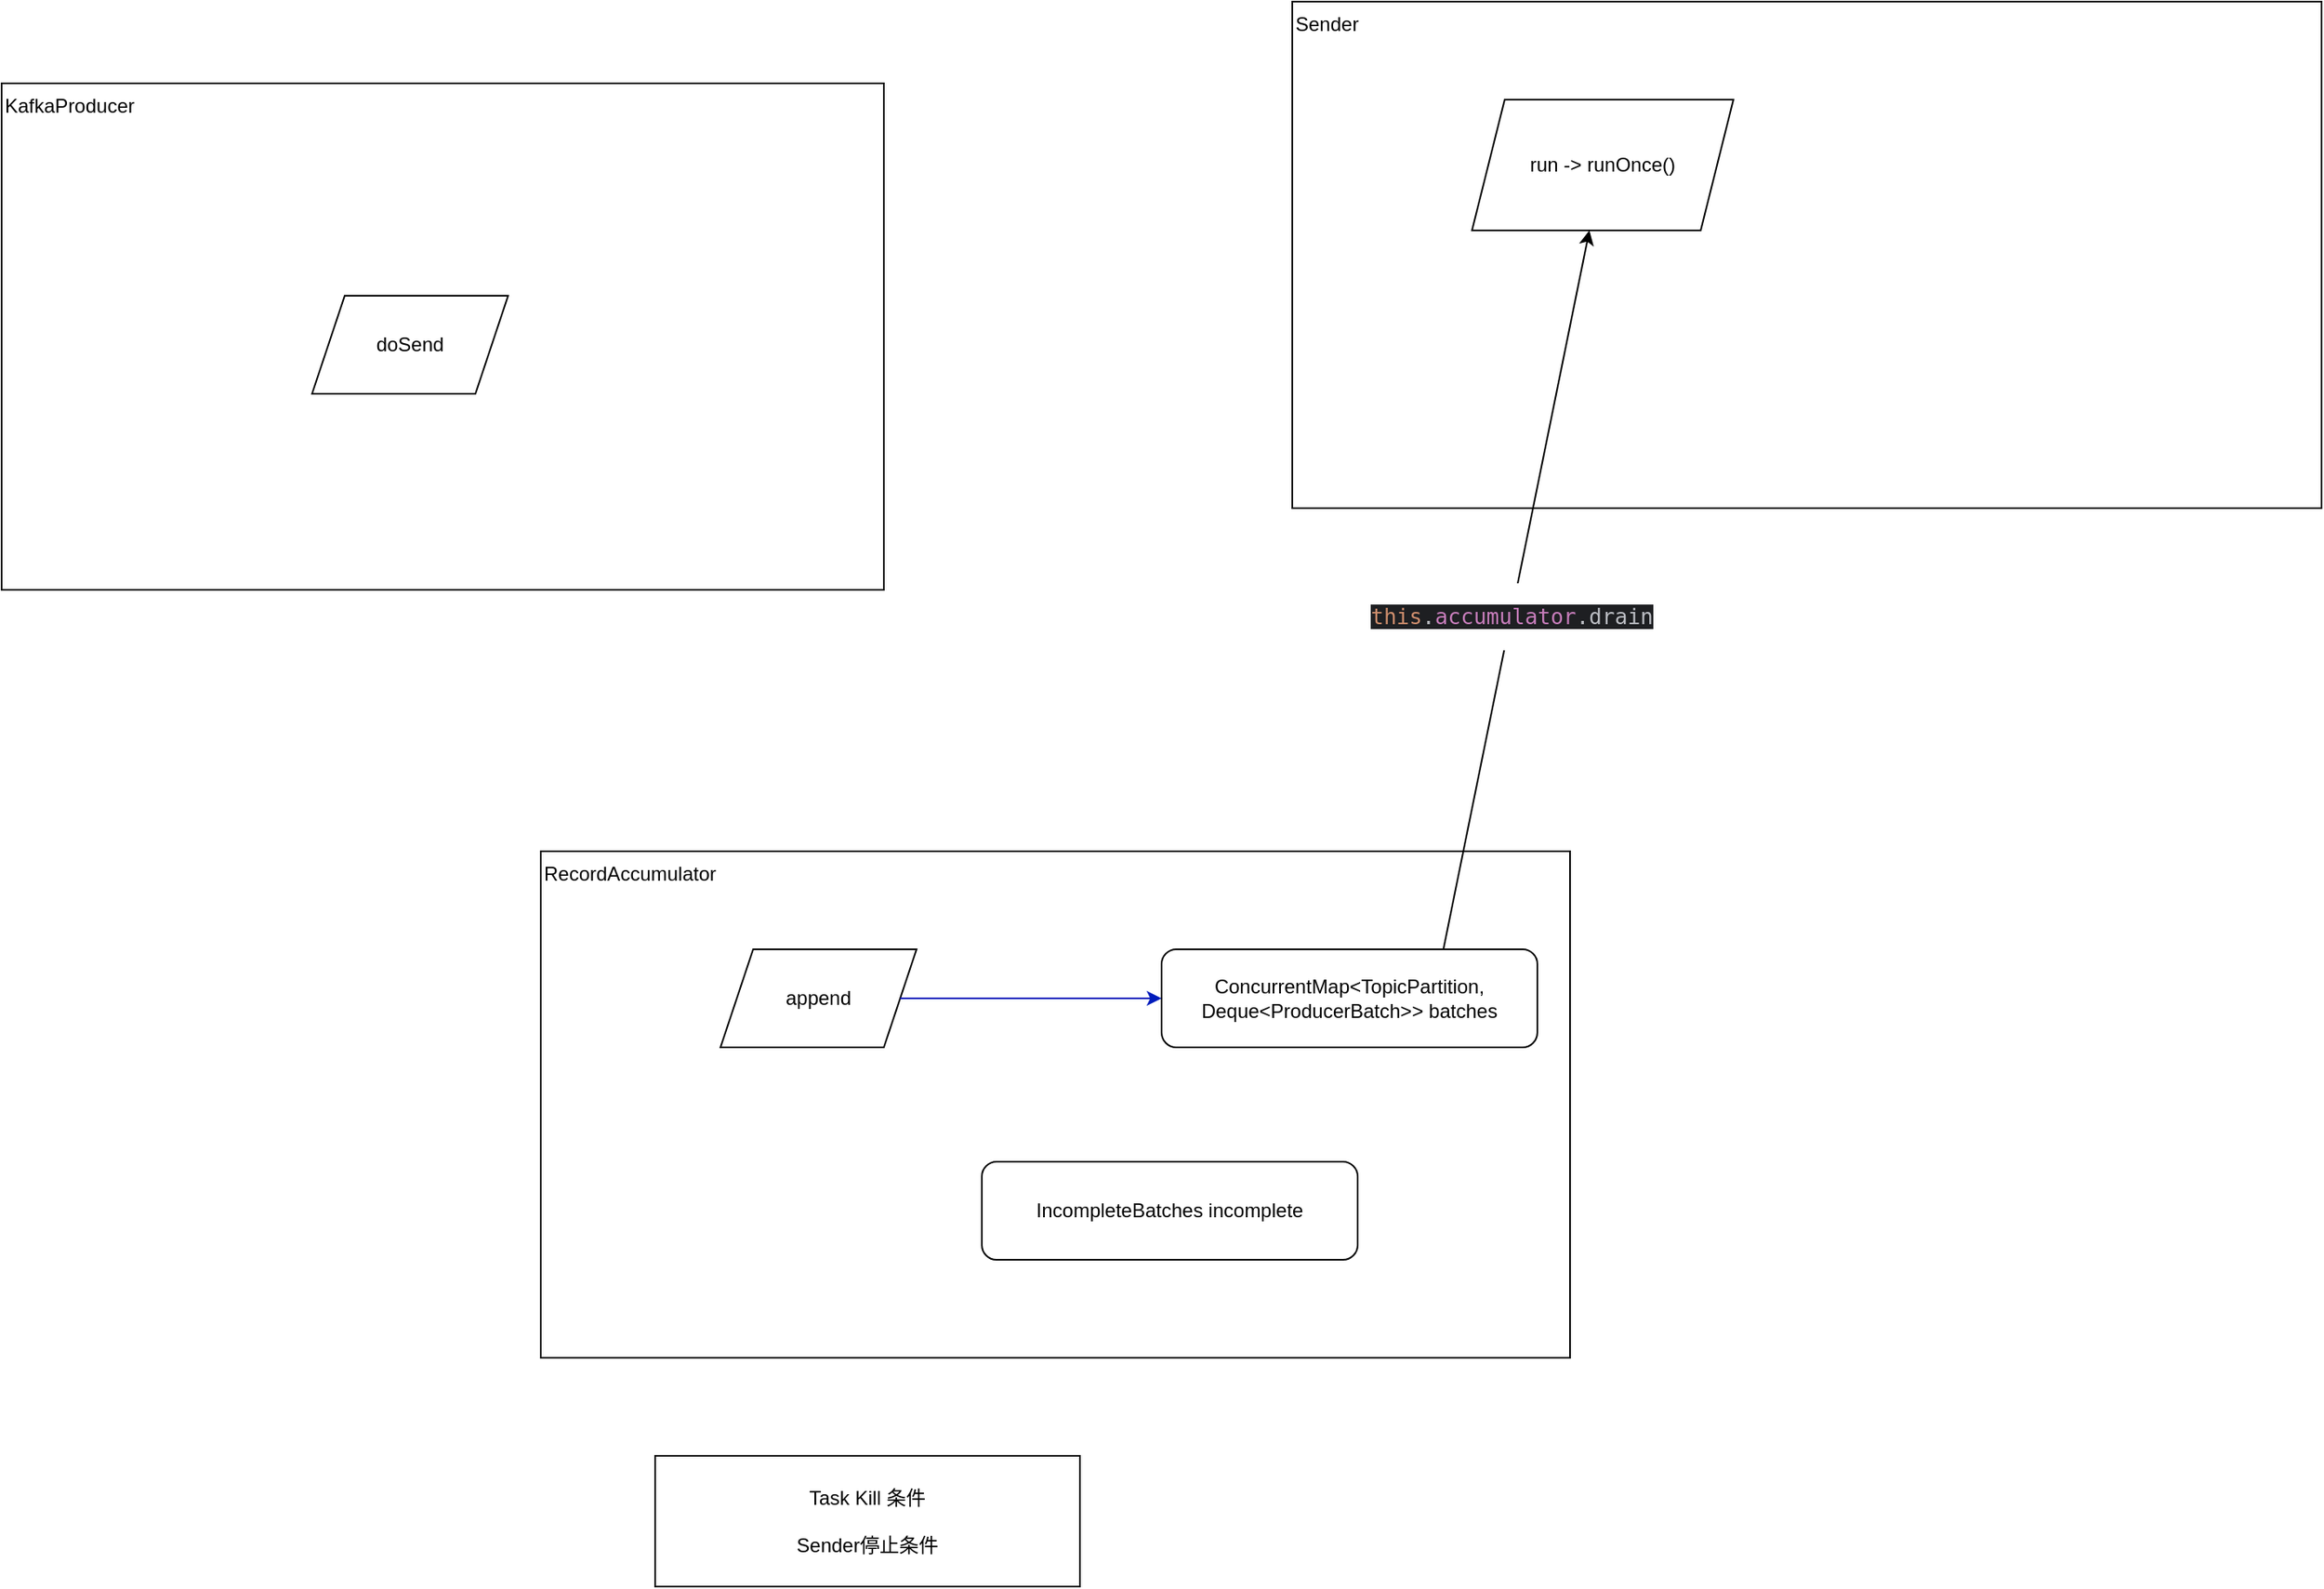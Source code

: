 <mxfile version="25.0.2">
  <diagram name="ページ1" id="oEd4JzLgWI3vDSz6r1-1">
    <mxGraphModel dx="2198" dy="884" grid="1" gridSize="10" guides="1" tooltips="1" connect="1" arrows="1" fold="1" page="1" pageScale="1" pageWidth="827" pageHeight="1169" math="0" shadow="0">
      <root>
        <mxCell id="0" />
        <mxCell id="1" parent="0" visible="0" />
        <mxCell id="jx_j_8Kbwj3vOvDym7Gz-1" value="凡例" parent="0" visible="0" />
        <mxCell id="jx_j_8Kbwj3vOvDym7Gz-2" value="データ" style="rounded=1;whiteSpace=wrap;html=1;" vertex="1" parent="jx_j_8Kbwj3vOvDym7Gz-1">
          <mxGeometry x="-770" y="20" width="120" height="60" as="geometry" />
        </mxCell>
        <mxCell id="jx_j_8Kbwj3vOvDym7Gz-3" value="クラス" style="rounded=0;whiteSpace=wrap;html=1;" vertex="1" parent="jx_j_8Kbwj3vOvDym7Gz-1">
          <mxGeometry x="-770" y="110" width="120" height="60" as="geometry" />
        </mxCell>
        <mxCell id="jx_j_8Kbwj3vOvDym7Gz-4" value="メソッド" style="shape=parallelogram;perimeter=parallelogramPerimeter;whiteSpace=wrap;html=1;fixedSize=1;" vertex="1" parent="jx_j_8Kbwj3vOvDym7Gz-1">
          <mxGeometry x="-770" y="200" width="120" height="60" as="geometry" />
        </mxCell>
        <mxCell id="jx_j_8Kbwj3vOvDym7Gz-6" value="" style="endArrow=classic;html=1;rounded=0;" edge="1" parent="jx_j_8Kbwj3vOvDym7Gz-1">
          <mxGeometry width="50" height="50" relative="1" as="geometry">
            <mxPoint x="-590" y="220" as="sourcePoint" />
            <mxPoint x="-510" y="220" as="targetPoint" />
          </mxGeometry>
        </mxCell>
        <mxCell id="jx_j_8Kbwj3vOvDym7Gz-7" value="" style="endArrow=classic;html=1;rounded=0;dashed=1;dashPattern=1 1;fillColor=#e51400;strokeColor=#B20000;" edge="1" parent="jx_j_8Kbwj3vOvDym7Gz-1">
          <mxGeometry width="50" height="50" relative="1" as="geometry">
            <mxPoint x="-610" y="100" as="sourcePoint" />
            <mxPoint x="-480" y="100" as="targetPoint" />
          </mxGeometry>
        </mxCell>
        <mxCell id="jx_j_8Kbwj3vOvDym7Gz-10" value="非同期呼び出す" style="edgeLabel;html=1;align=center;verticalAlign=middle;resizable=0;points=[];" vertex="1" connectable="0" parent="jx_j_8Kbwj3vOvDym7Gz-7">
          <mxGeometry x="0.67" y="2" relative="1" as="geometry">
            <mxPoint x="-43" as="offset" />
          </mxGeometry>
        </mxCell>
        <mxCell id="jx_j_8Kbwj3vOvDym7Gz-8" value="" style="endArrow=classic;html=1;rounded=0;fillColor=#0050ef;strokeColor=#001DBC;" edge="1" parent="jx_j_8Kbwj3vOvDym7Gz-1">
          <mxGeometry width="50" height="50" relative="1" as="geometry">
            <mxPoint x="-610" y="75" as="sourcePoint" />
            <mxPoint x="-480" y="75" as="targetPoint" />
          </mxGeometry>
        </mxCell>
        <mxCell id="jx_j_8Kbwj3vOvDym7Gz-9" value="同期呼び出す" style="edgeLabel;html=1;align=center;verticalAlign=middle;resizable=0;points=[];" vertex="1" connectable="0" parent="jx_j_8Kbwj3vOvDym7Gz-8">
          <mxGeometry x="0.2" y="-1" relative="1" as="geometry">
            <mxPoint x="-11" y="-2" as="offset" />
          </mxGeometry>
        </mxCell>
        <mxCell id="jx_j_8Kbwj3vOvDym7Gz-16" value="" style="whiteSpace=wrap;html=1;aspect=fixed;fillColor=none;dashed=1;strokeWidth=4;" vertex="1" parent="jx_j_8Kbwj3vOvDym7Gz-1">
          <mxGeometry x="-760" y="290" width="100" height="100" as="geometry" />
        </mxCell>
        <mxCell id="jx_j_8Kbwj3vOvDym7Gz-17" value="スレッド" style="text;html=1;align=center;verticalAlign=middle;whiteSpace=wrap;rounded=0;" vertex="1" parent="jx_j_8Kbwj3vOvDym7Gz-1">
          <mxGeometry x="-740" y="325" width="60" height="30" as="geometry" />
        </mxCell>
        <mxCell id="jx_j_8Kbwj3vOvDym7Gz-31" value="例外" style="shape=callout;whiteSpace=wrap;html=1;perimeter=calloutPerimeter;" vertex="1" parent="jx_j_8Kbwj3vOvDym7Gz-1">
          <mxGeometry x="-800" y="430" width="290" height="80" as="geometry" />
        </mxCell>
        <mxCell id="jx_j_8Kbwj3vOvDym7Gz-13" value="Main" parent="0" />
        <mxCell id="jx_j_8Kbwj3vOvDym7Gz-14" value="RecordAccumulator" style="rounded=0;whiteSpace=wrap;html=1;horizontal=1;verticalAlign=top;align=left;" vertex="1" parent="jx_j_8Kbwj3vOvDym7Gz-13">
          <mxGeometry x="140" y="640" width="630" height="310" as="geometry" />
        </mxCell>
        <mxCell id="jx_j_8Kbwj3vOvDym7Gz-15" value="ConcurrentMap&amp;lt;TopicPartition, Deque&amp;lt;ProducerBatch&amp;gt;&amp;gt; batches" style="rounded=1;whiteSpace=wrap;html=1;" vertex="1" parent="jx_j_8Kbwj3vOvDym7Gz-13">
          <mxGeometry x="520" y="700" width="230" height="60" as="geometry" />
        </mxCell>
        <mxCell id="jx_j_8Kbwj3vOvDym7Gz-20" value="KafkaProducer" style="rounded=0;whiteSpace=wrap;html=1;horizontal=1;verticalAlign=top;align=left;" vertex="1" parent="jx_j_8Kbwj3vOvDym7Gz-13">
          <mxGeometry x="-190" y="170" width="540" height="310" as="geometry" />
        </mxCell>
        <mxCell id="jx_j_8Kbwj3vOvDym7Gz-21" value="doSend" style="shape=parallelogram;perimeter=parallelogramPerimeter;whiteSpace=wrap;html=1;fixedSize=1;" vertex="1" parent="jx_j_8Kbwj3vOvDym7Gz-13">
          <mxGeometry y="300" width="120" height="60" as="geometry" />
        </mxCell>
        <mxCell id="jx_j_8Kbwj3vOvDym7Gz-22" value="append" style="shape=parallelogram;perimeter=parallelogramPerimeter;whiteSpace=wrap;html=1;fixedSize=1;" vertex="1" parent="jx_j_8Kbwj3vOvDym7Gz-13">
          <mxGeometry x="250" y="700" width="120" height="60" as="geometry" />
        </mxCell>
        <mxCell id="jx_j_8Kbwj3vOvDym7Gz-23" value="" style="endArrow=classic;html=1;rounded=0;fillColor=#0050ef;strokeColor=#001DBC;exitX=1;exitY=0.5;exitDx=0;exitDy=0;entryX=0;entryY=0.5;entryDx=0;entryDy=0;" edge="1" parent="jx_j_8Kbwj3vOvDym7Gz-13" source="jx_j_8Kbwj3vOvDym7Gz-22" target="jx_j_8Kbwj3vOvDym7Gz-15">
          <mxGeometry width="50" height="50" relative="1" as="geometry">
            <mxPoint x="370" y="739.5" as="sourcePoint" />
            <mxPoint x="500" y="739.5" as="targetPoint" />
          </mxGeometry>
        </mxCell>
        <mxCell id="jx_j_8Kbwj3vOvDym7Gz-27" value="IncompleteBatches incomplete" style="rounded=1;whiteSpace=wrap;html=1;" vertex="1" parent="jx_j_8Kbwj3vOvDym7Gz-13">
          <mxGeometry x="410" y="830" width="230" height="60" as="geometry" />
        </mxCell>
        <mxCell id="jx_j_8Kbwj3vOvDym7Gz-38" value="Sender" style="rounded=0;whiteSpace=wrap;html=1;horizontal=1;verticalAlign=top;align=left;" vertex="1" parent="jx_j_8Kbwj3vOvDym7Gz-13">
          <mxGeometry x="600" y="120" width="630" height="310" as="geometry" />
        </mxCell>
        <mxCell id="jx_j_8Kbwj3vOvDym7Gz-39" value="run -&amp;gt; runOnce()" style="shape=parallelogram;perimeter=parallelogramPerimeter;whiteSpace=wrap;html=1;fixedSize=1;" vertex="1" parent="jx_j_8Kbwj3vOvDym7Gz-13">
          <mxGeometry x="710" y="180" width="160" height="80" as="geometry" />
        </mxCell>
        <mxCell id="jx_j_8Kbwj3vOvDym7Gz-40" value="" style="endArrow=classic;html=1;rounded=0;exitX=0.75;exitY=0;exitDx=0;exitDy=0;" edge="1" parent="jx_j_8Kbwj3vOvDym7Gz-13" source="jx_j_8Kbwj3vOvDym7Gz-15" target="jx_j_8Kbwj3vOvDym7Gz-39">
          <mxGeometry width="50" height="50" relative="1" as="geometry">
            <mxPoint x="650" y="480" as="sourcePoint" />
            <mxPoint x="700" y="430" as="targetPoint" />
          </mxGeometry>
        </mxCell>
        <mxCell id="jx_j_8Kbwj3vOvDym7Gz-41" value="&lt;div style=&quot;background-color:#1e1f22;color:#bcbec4&quot;&gt;&lt;pre style=&quot;font-family:&#39;JetBrains Mono&#39;,monospace;font-size:9.8pt;&quot;&gt;&lt;span style=&quot;color:#cf8e6d;&quot;&gt;this&lt;/span&gt;.&lt;span style=&quot;color:#c77dbb;&quot;&gt;accumulator&lt;/span&gt;.drain&lt;/pre&gt;&lt;/div&gt;" style="edgeLabel;html=1;align=center;verticalAlign=middle;resizable=0;points=[];" vertex="1" connectable="0" parent="jx_j_8Kbwj3vOvDym7Gz-40">
          <mxGeometry x="-0.073" relative="1" as="geometry">
            <mxPoint as="offset" />
          </mxGeometry>
        </mxCell>
        <mxCell id="jx_j_8Kbwj3vOvDym7Gz-42" value="Task Kill 条件&lt;div&gt;&lt;br&gt;&lt;/div&gt;&lt;div&gt;Sender停止条件&lt;/div&gt;" style="rounded=0;whiteSpace=wrap;html=1;" vertex="1" parent="jx_j_8Kbwj3vOvDym7Gz-13">
          <mxGeometry x="210" y="1010" width="260" height="80" as="geometry" />
        </mxCell>
      </root>
    </mxGraphModel>
  </diagram>
</mxfile>
